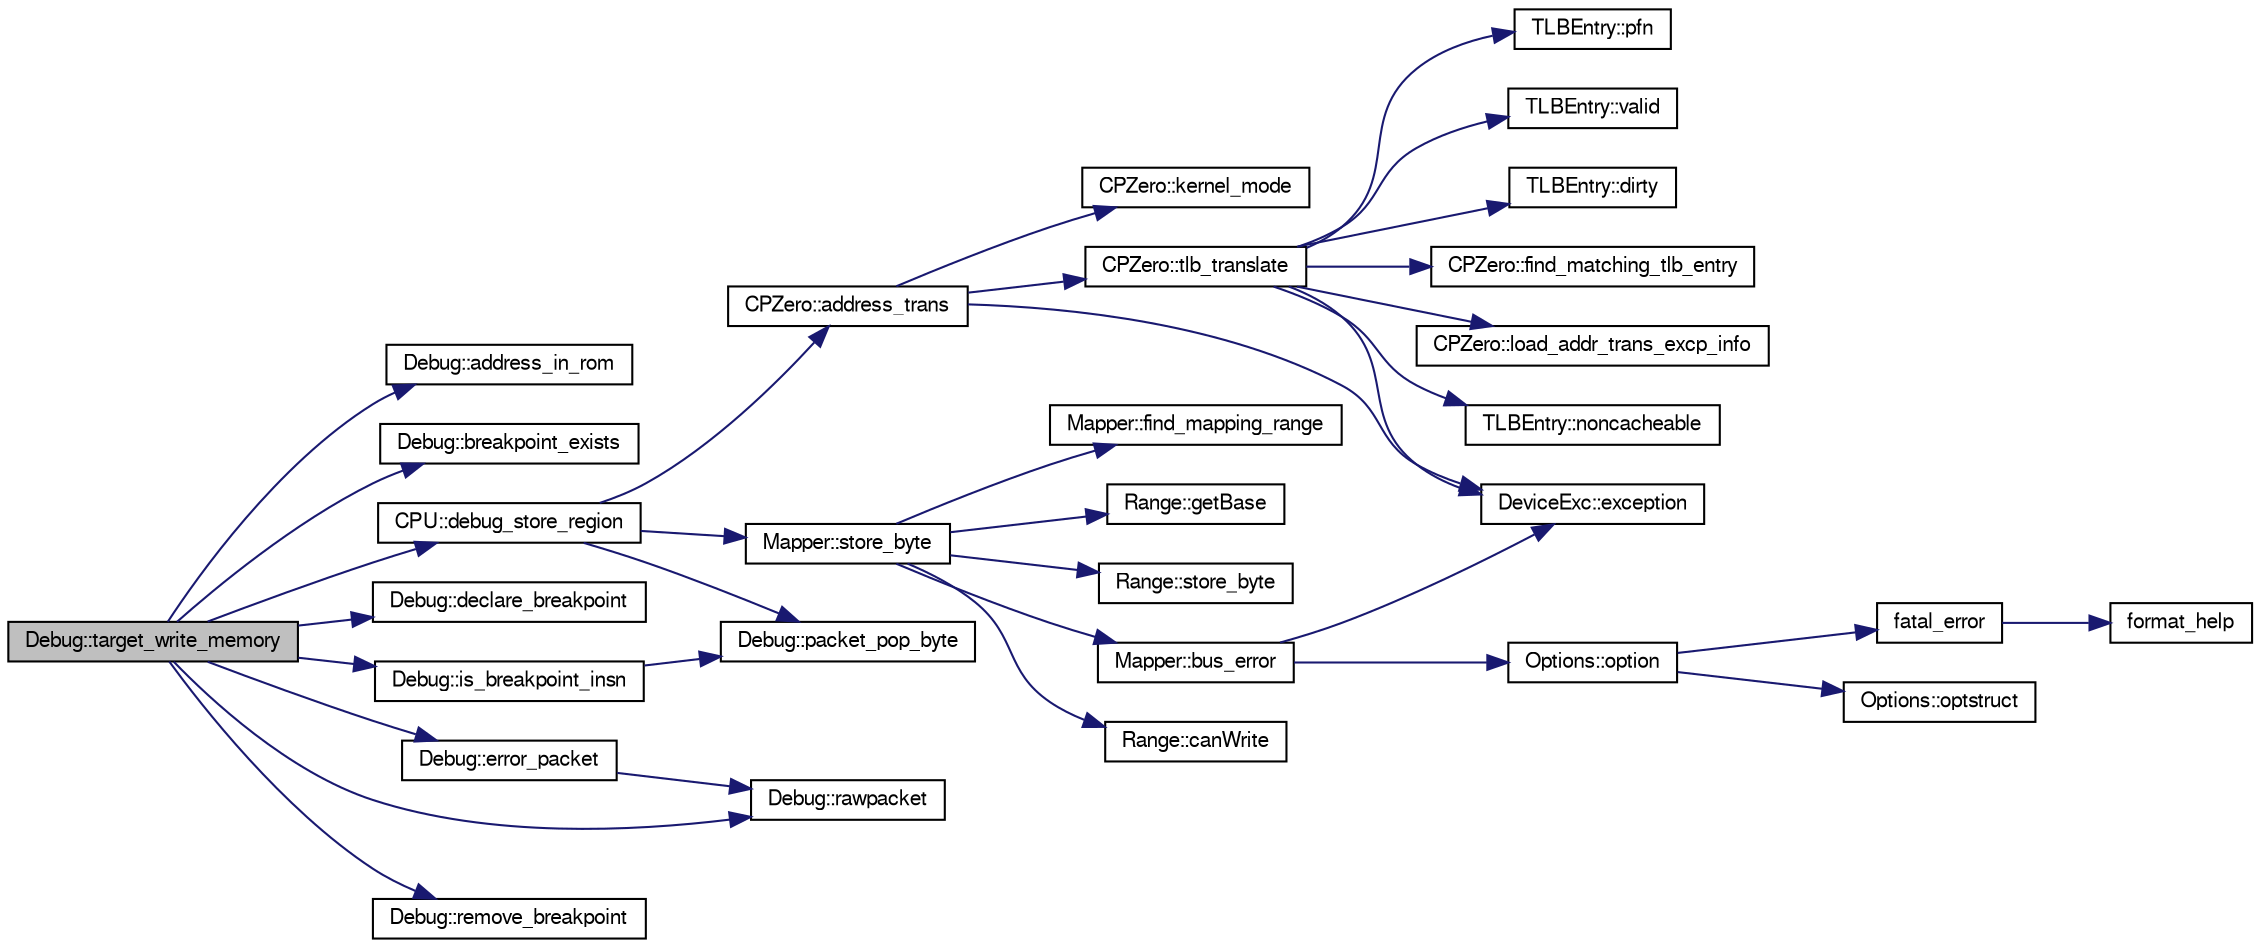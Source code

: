 digraph G
{
  edge [fontname="FreeSans",fontsize="10",labelfontname="FreeSans",labelfontsize="10"];
  node [fontname="FreeSans",fontsize="10",shape=record];
  rankdir=LR;
  Node1 [label="Debug::target_write_memory",height=0.2,width=0.4,color="black", fillcolor="grey75", style="filled" fontcolor="black"];
  Node1 -> Node2 [color="midnightblue",fontsize="10",style="solid"];
  Node2 [label="Debug::address_in_rom",height=0.2,width=0.4,color="black", fillcolor="white", style="filled",URL="$classDebug.html#ade3f3eeb03e1201ed81673932249d5df"];
  Node1 -> Node3 [color="midnightblue",fontsize="10",style="solid"];
  Node3 [label="Debug::breakpoint_exists",height=0.2,width=0.4,color="black", fillcolor="white", style="filled",URL="$classDebug.html#ac3c89d200dcfef457aa211124990776f"];
  Node1 -> Node4 [color="midnightblue",fontsize="10",style="solid"];
  Node4 [label="CPU::debug_store_region",height=0.2,width=0.4,color="black", fillcolor="white", style="filled",URL="$classCPU.html#a19ccd19ddb57bcb4dfb13083a989bfe3"];
  Node4 -> Node5 [color="midnightblue",fontsize="10",style="solid"];
  Node5 [label="CPZero::address_trans",height=0.2,width=0.4,color="black", fillcolor="white", style="filled",URL="$classCPZero.html#a68d1b7345c9504dd6c3558167bf2f7fd"];
  Node5 -> Node6 [color="midnightblue",fontsize="10",style="solid"];
  Node6 [label="DeviceExc::exception",height=0.2,width=0.4,color="black", fillcolor="white", style="filled",URL="$classDeviceExc.html#adfa40efde878b6499d3ffc66b4fa7166"];
  Node5 -> Node7 [color="midnightblue",fontsize="10",style="solid"];
  Node7 [label="CPZero::kernel_mode",height=0.2,width=0.4,color="black", fillcolor="white", style="filled",URL="$classCPZero.html#af131af311e01ce76b5c17afcd586e639"];
  Node5 -> Node8 [color="midnightblue",fontsize="10",style="solid"];
  Node8 [label="CPZero::tlb_translate",height=0.2,width=0.4,color="black", fillcolor="white", style="filled",URL="$classCPZero.html#a81f4cfa4781876899b564f97c5c557ba"];
  Node8 -> Node9 [color="midnightblue",fontsize="10",style="solid"];
  Node9 [label="TLBEntry::dirty",height=0.2,width=0.4,color="black", fillcolor="white", style="filled",URL="$classTLBEntry.html#a035428d115899db13cad9ae4a0bd19d6"];
  Node8 -> Node6 [color="midnightblue",fontsize="10",style="solid"];
  Node8 -> Node10 [color="midnightblue",fontsize="10",style="solid"];
  Node10 [label="CPZero::find_matching_tlb_entry",height=0.2,width=0.4,color="black", fillcolor="white", style="filled",URL="$classCPZero.html#a9f53d15fe738a0af7fb3a0a26f7555ac"];
  Node8 -> Node11 [color="midnightblue",fontsize="10",style="solid"];
  Node11 [label="CPZero::load_addr_trans_excp_info",height=0.2,width=0.4,color="black", fillcolor="white", style="filled",URL="$classCPZero.html#a896cbc984ab751f8e4609ed3d5a3d76b"];
  Node8 -> Node12 [color="midnightblue",fontsize="10",style="solid"];
  Node12 [label="TLBEntry::noncacheable",height=0.2,width=0.4,color="black", fillcolor="white", style="filled",URL="$classTLBEntry.html#ac2a92150e0568daa9810e624d39a235b"];
  Node8 -> Node13 [color="midnightblue",fontsize="10",style="solid"];
  Node13 [label="TLBEntry::pfn",height=0.2,width=0.4,color="black", fillcolor="white", style="filled",URL="$classTLBEntry.html#a4595566739ea73c5b89a1bb9a8b472fc"];
  Node8 -> Node14 [color="midnightblue",fontsize="10",style="solid"];
  Node14 [label="TLBEntry::valid",height=0.2,width=0.4,color="black", fillcolor="white", style="filled",URL="$classTLBEntry.html#a29878217888278dbe3bc4ab3abbf081e"];
  Node4 -> Node15 [color="midnightblue",fontsize="10",style="solid"];
  Node15 [label="Debug::packet_pop_byte",height=0.2,width=0.4,color="black", fillcolor="white", style="filled",URL="$classDebug.html#ab409b4773599100bf80aeee6f0392291"];
  Node4 -> Node16 [color="midnightblue",fontsize="10",style="solid"];
  Node16 [label="Mapper::store_byte",height=0.2,width=0.4,color="black", fillcolor="white", style="filled",URL="$classMapper.html#a161265d93e767b5e52fbfb4d83970f87"];
  Node16 -> Node17 [color="midnightblue",fontsize="10",style="solid"];
  Node17 [label="Mapper::bus_error",height=0.2,width=0.4,color="black", fillcolor="white", style="filled",URL="$classMapper.html#a79b29cfdb440f48772303d66c8f33ad1"];
  Node17 -> Node6 [color="midnightblue",fontsize="10",style="solid"];
  Node17 -> Node18 [color="midnightblue",fontsize="10",style="solid"];
  Node18 [label="Options::option",height=0.2,width=0.4,color="black", fillcolor="white", style="filled",URL="$classOptions.html#a3a535c4c76588d00f62c9817bc0ff63b"];
  Node18 -> Node19 [color="midnightblue",fontsize="10",style="solid"];
  Node19 [label="fatal_error",height=0.2,width=0.4,color="black", fillcolor="white", style="filled",URL="$error_8cc.html#ab5b64997b285ceb84915e7f321b4db20"];
  Node19 -> Node20 [color="midnightblue",fontsize="10",style="solid"];
  Node20 [label="format_help",height=0.2,width=0.4,color="black", fillcolor="white", style="filled",URL="$error_8cc.html#aa182c84a77010100b5b8a15b1ff22e70"];
  Node18 -> Node21 [color="midnightblue",fontsize="10",style="solid"];
  Node21 [label="Options::optstruct",height=0.2,width=0.4,color="black", fillcolor="white", style="filled",URL="$classOptions.html#a4a9be4a96d5b12a8abb469fef02af7ee"];
  Node16 -> Node22 [color="midnightblue",fontsize="10",style="solid"];
  Node22 [label="Range::canWrite",height=0.2,width=0.4,color="black", fillcolor="white", style="filled",URL="$classRange.html#aff1be6b26b1c8e4d2b9da3aed0047f61"];
  Node16 -> Node23 [color="midnightblue",fontsize="10",style="solid"];
  Node23 [label="Mapper::find_mapping_range",height=0.2,width=0.4,color="black", fillcolor="white", style="filled",URL="$classMapper.html#af8ef34c52d4c0fdf5f5e7c12587cf455"];
  Node16 -> Node24 [color="midnightblue",fontsize="10",style="solid"];
  Node24 [label="Range::getBase",height=0.2,width=0.4,color="black", fillcolor="white", style="filled",URL="$classRange.html#ab4b6e3925cd4559eb8879deed47cb806"];
  Node16 -> Node25 [color="midnightblue",fontsize="10",style="solid"];
  Node25 [label="Range::store_byte",height=0.2,width=0.4,color="black", fillcolor="white", style="filled",URL="$classRange.html#ac33096c6c3db8aad007facc14f5c0617"];
  Node1 -> Node26 [color="midnightblue",fontsize="10",style="solid"];
  Node26 [label="Debug::declare_breakpoint",height=0.2,width=0.4,color="black", fillcolor="white", style="filled",URL="$classDebug.html#a23bc842464ee33d97ce25215822f6219"];
  Node1 -> Node27 [color="midnightblue",fontsize="10",style="solid"];
  Node27 [label="Debug::error_packet",height=0.2,width=0.4,color="black", fillcolor="white", style="filled",URL="$classDebug.html#a91c26e1c872d86d2e6abd7c335c6fa96"];
  Node27 -> Node28 [color="midnightblue",fontsize="10",style="solid"];
  Node28 [label="Debug::rawpacket",height=0.2,width=0.4,color="black", fillcolor="white", style="filled",URL="$classDebug.html#aa6f82b8e5dc15a4c1b266277e4e0b95b"];
  Node1 -> Node29 [color="midnightblue",fontsize="10",style="solid"];
  Node29 [label="Debug::is_breakpoint_insn",height=0.2,width=0.4,color="black", fillcolor="white", style="filled",URL="$classDebug.html#a4fb98aaf61884bd7c3178c5686761821"];
  Node29 -> Node15 [color="midnightblue",fontsize="10",style="solid"];
  Node1 -> Node28 [color="midnightblue",fontsize="10",style="solid"];
  Node1 -> Node30 [color="midnightblue",fontsize="10",style="solid"];
  Node30 [label="Debug::remove_breakpoint",height=0.2,width=0.4,color="black", fillcolor="white", style="filled",URL="$classDebug.html#a842088b1bc969bda92841af5e8f0bd1c"];
}
